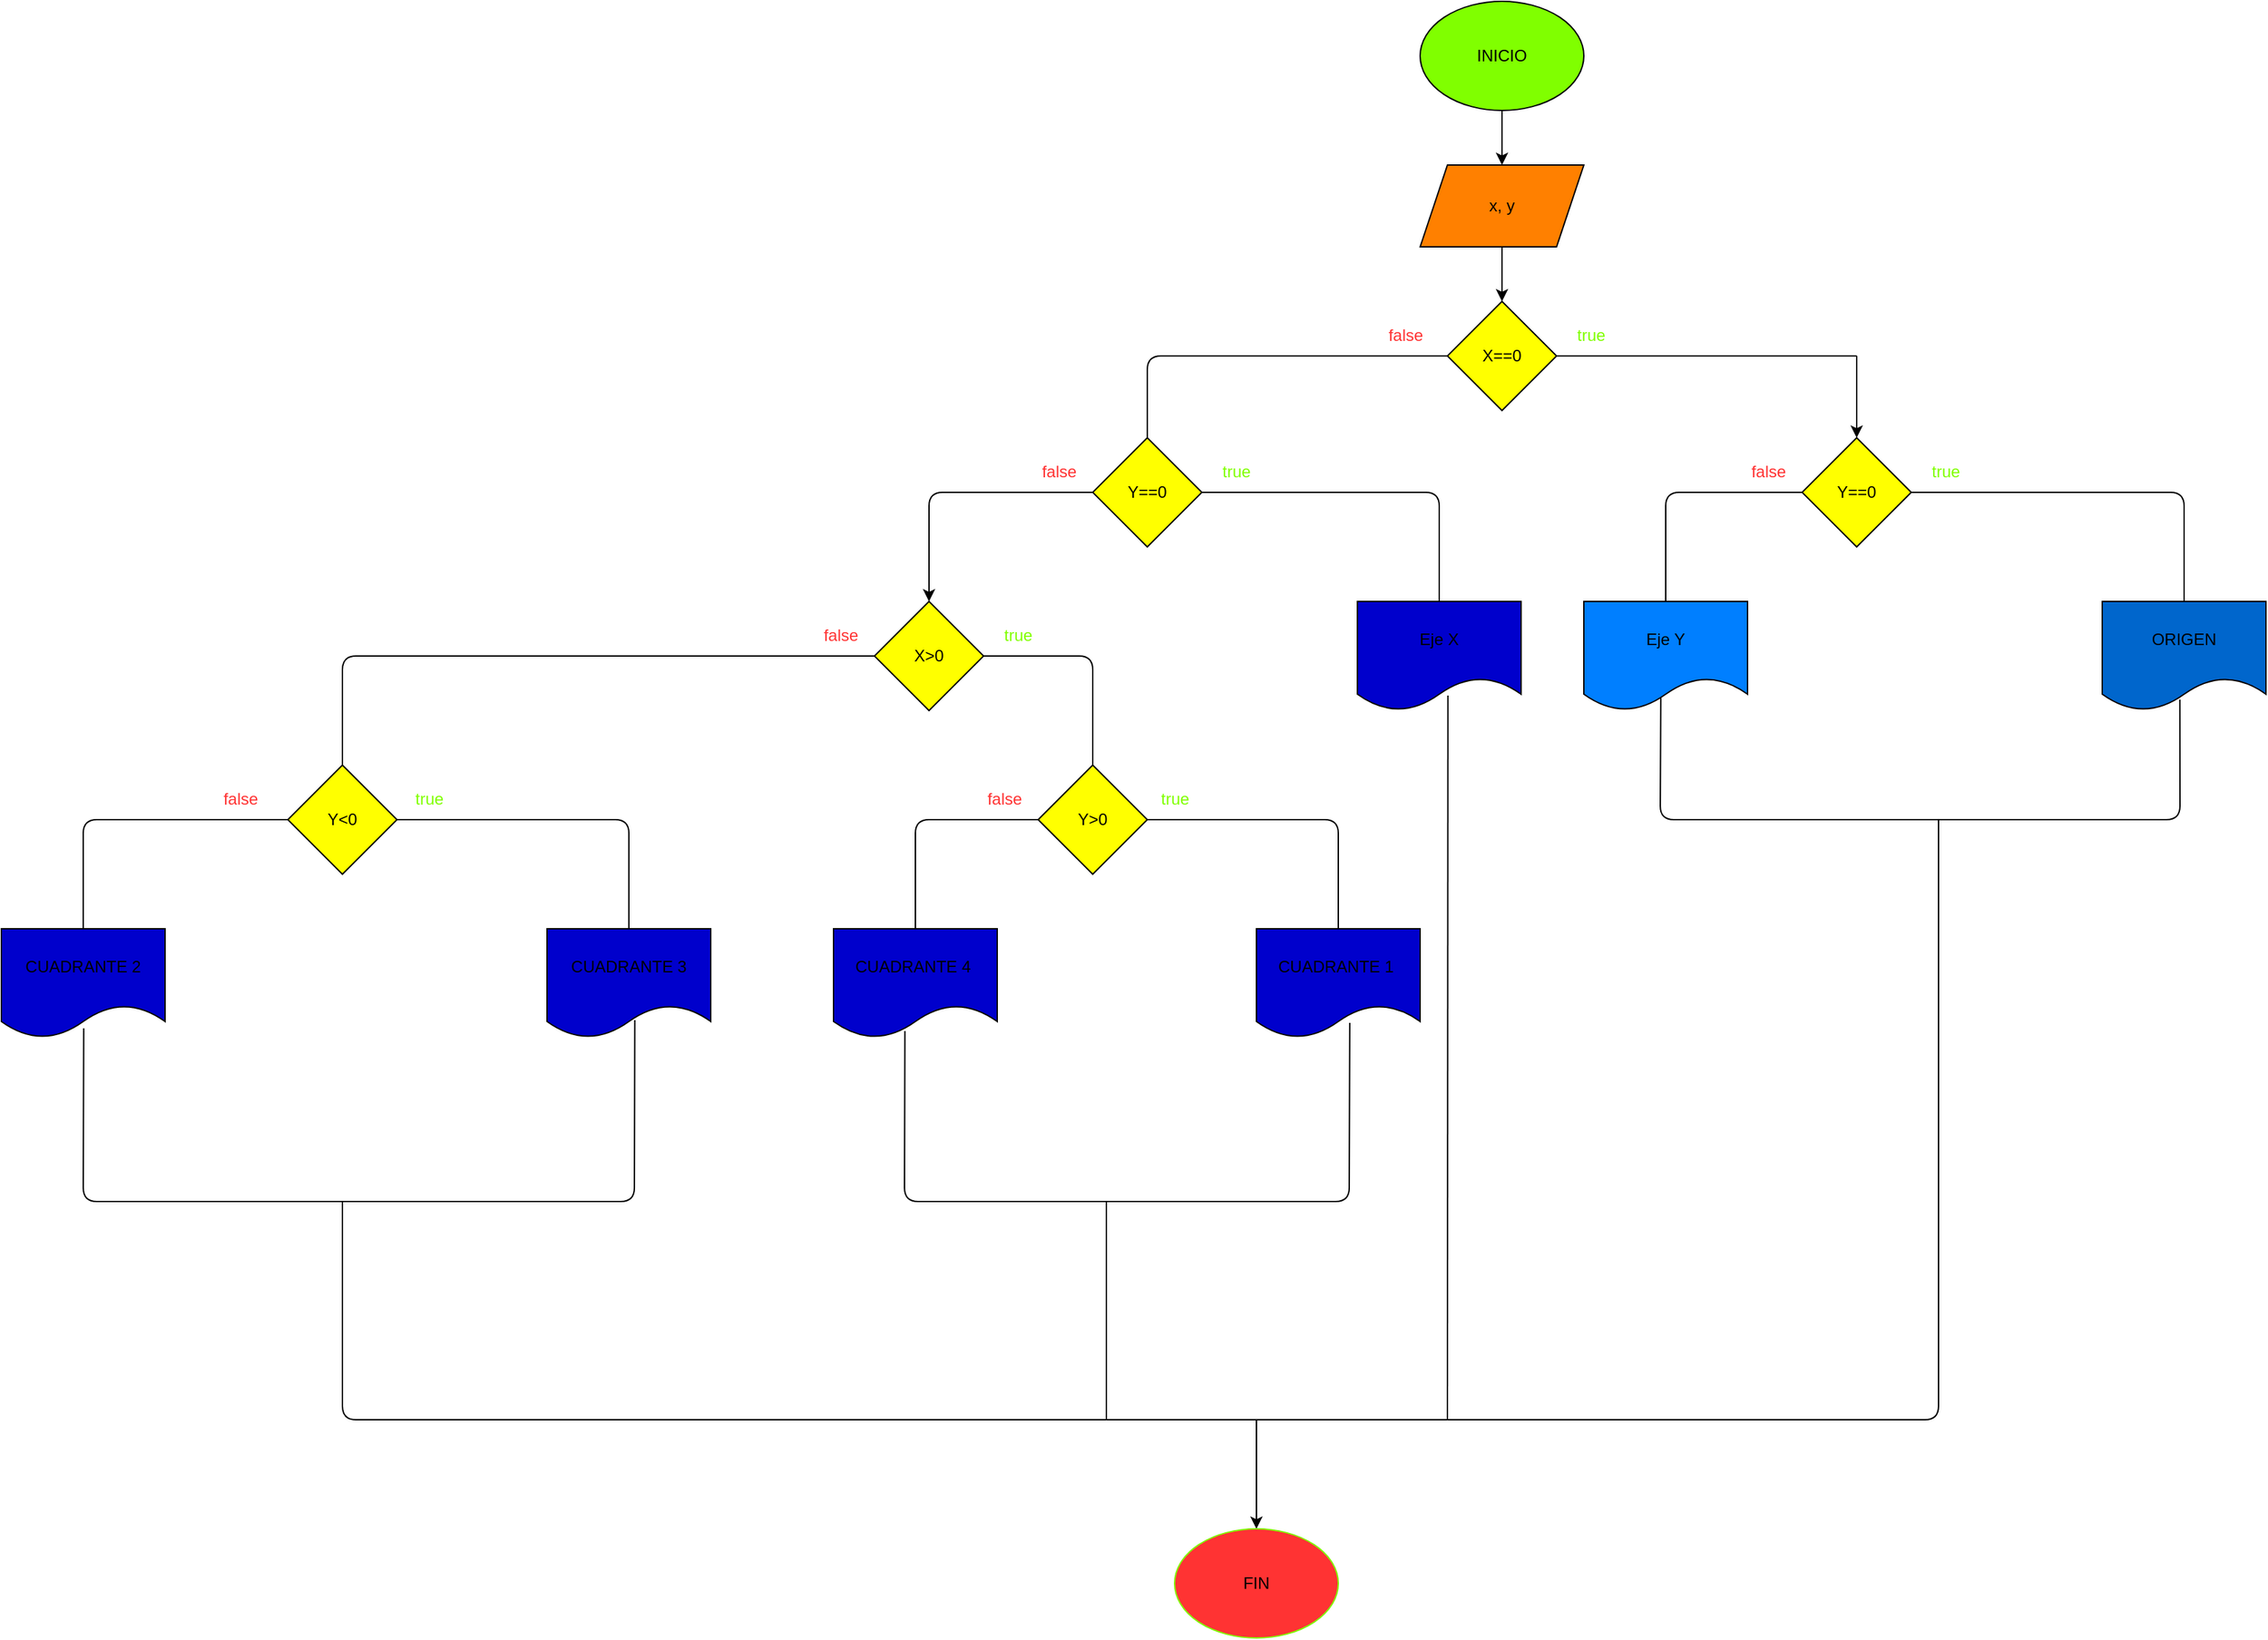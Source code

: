 <mxfile>
    <diagram id="IZLXDAtfRVMS_GbY68Vi" name="Página-1">
        <mxGraphModel dx="1927" dy="626" grid="1" gridSize="10" guides="1" tooltips="1" connect="1" arrows="1" fold="1" page="1" pageScale="1" pageWidth="827" pageHeight="1169" math="0" shadow="0">
            <root>
                <mxCell id="0"/>
                <mxCell id="1" parent="0"/>
                <mxCell id="5" value="" style="edgeStyle=none;html=1;" parent="1" source="3" target="4" edge="1">
                    <mxGeometry relative="1" as="geometry"/>
                </mxCell>
                <mxCell id="3" value="INICIO" style="ellipse;whiteSpace=wrap;html=1;fillColor=#80FF00;" parent="1" vertex="1">
                    <mxGeometry x="400" width="120" height="80" as="geometry"/>
                </mxCell>
                <mxCell id="7" value="" style="edgeStyle=none;html=1;" edge="1" parent="1" source="4" target="6">
                    <mxGeometry relative="1" as="geometry"/>
                </mxCell>
                <mxCell id="4" value="x, y" style="shape=parallelogram;perimeter=parallelogramPerimeter;whiteSpace=wrap;html=1;fixedSize=1;fillColor=#FF8000;" parent="1" vertex="1">
                    <mxGeometry x="400" y="120" width="120" height="60" as="geometry"/>
                </mxCell>
                <mxCell id="6" value="&lt;font color=&quot;#000000&quot;&gt;X==0&lt;/font&gt;" style="rhombus;whiteSpace=wrap;html=1;fillColor=#FFFF00;" vertex="1" parent="1">
                    <mxGeometry x="420" y="220" width="80" height="80" as="geometry"/>
                </mxCell>
                <mxCell id="10" value="Y==0" style="rhombus;whiteSpace=wrap;html=1;fontColor=#000000;fillColor=#FFFF00;" vertex="1" parent="1">
                    <mxGeometry x="680" y="320" width="80" height="80" as="geometry"/>
                </mxCell>
                <mxCell id="14" value="" style="endArrow=none;html=1;exitX=1;exitY=0.5;exitDx=0;exitDy=0;" edge="1" parent="1" source="6">
                    <mxGeometry width="50" height="50" relative="1" as="geometry">
                        <mxPoint x="390" y="300" as="sourcePoint"/>
                        <mxPoint x="720" y="260" as="targetPoint"/>
                    </mxGeometry>
                </mxCell>
                <mxCell id="15" value="" style="endArrow=classic;html=1;" edge="1" parent="1" target="10">
                    <mxGeometry width="50" height="50" relative="1" as="geometry">
                        <mxPoint x="720" y="260" as="sourcePoint"/>
                        <mxPoint x="440" y="250" as="targetPoint"/>
                    </mxGeometry>
                </mxCell>
                <mxCell id="18" value="ORIGEN" style="shape=document;whiteSpace=wrap;html=1;boundedLbl=1;fontColor=#000000;fillColor=#0066CC;" vertex="1" parent="1">
                    <mxGeometry x="900" y="440" width="120" height="80" as="geometry"/>
                </mxCell>
                <mxCell id="21" value="Eje Y" style="shape=document;whiteSpace=wrap;html=1;boundedLbl=1;fontColor=#000000;fillColor=#007FFF;" vertex="1" parent="1">
                    <mxGeometry x="520" y="440" width="120" height="80" as="geometry"/>
                </mxCell>
                <mxCell id="22" value="true" style="text;html=1;align=center;verticalAlign=middle;resizable=0;points=[];autosize=1;strokeColor=none;fontColor=#80FF00;" vertex="1" parent="1">
                    <mxGeometry x="505" y="230" width="40" height="30" as="geometry"/>
                </mxCell>
                <mxCell id="23" value="&lt;font color=&quot;#000000&quot;&gt;Y==0&lt;/font&gt;" style="rhombus;whiteSpace=wrap;html=1;gradientColor=none;fillColor=#FFFF00;" vertex="1" parent="1">
                    <mxGeometry x="160" y="320" width="80" height="80" as="geometry"/>
                </mxCell>
                <mxCell id="25" value="Eje X" style="shape=document;whiteSpace=wrap;html=1;boundedLbl=1;fontColor=#000000;fillColor=#0000CC;" vertex="1" parent="1">
                    <mxGeometry x="354" y="440" width="120" height="80" as="geometry"/>
                </mxCell>
                <mxCell id="28" value="" style="endArrow=classic;html=1;fontColor=#ffffff;exitX=0;exitY=0.5;exitDx=0;exitDy=0;entryX=0.5;entryY=0;entryDx=0;entryDy=0;" edge="1" parent="1" source="23" target="34">
                    <mxGeometry width="50" height="50" relative="1" as="geometry">
                        <mxPoint x="270" y="360" as="sourcePoint"/>
                        <mxPoint x="-40" y="440" as="targetPoint"/>
                        <Array as="points">
                            <mxPoint x="40" y="360"/>
                        </Array>
                    </mxGeometry>
                </mxCell>
                <mxCell id="29" value="" style="endArrow=none;html=1;fontColor=#ffffff;exitX=0.47;exitY=0.885;exitDx=0;exitDy=0;exitPerimeter=0;" edge="1" parent="1" source="21">
                    <mxGeometry width="50" height="50" relative="1" as="geometry">
                        <mxPoint x="600" y="550" as="sourcePoint"/>
                        <mxPoint x="770" y="600" as="targetPoint"/>
                        <Array as="points">
                            <mxPoint x="576" y="600"/>
                        </Array>
                    </mxGeometry>
                </mxCell>
                <mxCell id="30" value="" style="endArrow=none;html=1;fontColor=#ffffff;entryX=0.474;entryY=0.9;entryDx=0;entryDy=0;entryPerimeter=0;" edge="1" parent="1" target="18">
                    <mxGeometry width="50" height="50" relative="1" as="geometry">
                        <mxPoint x="770" y="600" as="sourcePoint"/>
                        <mxPoint x="650" y="500" as="targetPoint"/>
                        <Array as="points">
                            <mxPoint x="957" y="600"/>
                        </Array>
                    </mxGeometry>
                </mxCell>
                <mxCell id="34" value="X&amp;gt;0" style="rhombus;whiteSpace=wrap;html=1;fontColor=#000000;fillColor=#FFFF00;" vertex="1" parent="1">
                    <mxGeometry y="440" width="80" height="80" as="geometry"/>
                </mxCell>
                <mxCell id="36" value="" style="endArrow=none;html=1;fontColor=#ffffff;entryX=0;entryY=0.5;entryDx=0;entryDy=0;exitX=0.5;exitY=0;exitDx=0;exitDy=0;" edge="1" parent="1" source="23" target="6">
                    <mxGeometry width="50" height="50" relative="1" as="geometry">
                        <mxPoint x="330" y="480" as="sourcePoint"/>
                        <mxPoint x="380" y="430" as="targetPoint"/>
                        <Array as="points">
                            <mxPoint x="200" y="260"/>
                        </Array>
                    </mxGeometry>
                </mxCell>
                <mxCell id="37" value="" style="endArrow=none;html=1;fontColor=#ffffff;entryX=0;entryY=0.5;entryDx=0;entryDy=0;exitX=0.5;exitY=0;exitDx=0;exitDy=0;" edge="1" parent="1" source="21" target="10">
                    <mxGeometry width="50" height="50" relative="1" as="geometry">
                        <mxPoint x="590" y="430" as="sourcePoint"/>
                        <mxPoint x="380" y="430" as="targetPoint"/>
                        <Array as="points">
                            <mxPoint x="580" y="360"/>
                        </Array>
                    </mxGeometry>
                </mxCell>
                <mxCell id="38" value="" style="endArrow=none;html=1;fontColor=#ffffff;entryX=0.5;entryY=0;entryDx=0;entryDy=0;exitX=1;exitY=0.5;exitDx=0;exitDy=0;" edge="1" parent="1" source="10" target="18">
                    <mxGeometry width="50" height="50" relative="1" as="geometry">
                        <mxPoint x="330" y="480" as="sourcePoint"/>
                        <mxPoint x="380" y="430" as="targetPoint"/>
                        <Array as="points">
                            <mxPoint x="960" y="360"/>
                        </Array>
                    </mxGeometry>
                </mxCell>
                <mxCell id="39" value="" style="endArrow=none;html=1;fontColor=#ffffff;exitX=1;exitY=0.5;exitDx=0;exitDy=0;" edge="1" parent="1" source="34">
                    <mxGeometry width="50" height="50" relative="1" as="geometry">
                        <mxPoint x="250" y="480" as="sourcePoint"/>
                        <mxPoint x="160" y="560" as="targetPoint"/>
                        <Array as="points">
                            <mxPoint x="160" y="480"/>
                        </Array>
                    </mxGeometry>
                </mxCell>
                <mxCell id="48" value="&lt;font color=&quot;#000000&quot;&gt;Y&amp;gt;0&lt;/font&gt;" style="rhombus;whiteSpace=wrap;html=1;fillColor=#FFFF00;" vertex="1" parent="1">
                    <mxGeometry x="120" y="560" width="80" height="80" as="geometry"/>
                </mxCell>
                <mxCell id="49" value="CUADRANTE 1&amp;nbsp;" style="shape=document;whiteSpace=wrap;html=1;boundedLbl=1;fontColor=#000000;fillColor=#0000CC;" vertex="1" parent="1">
                    <mxGeometry x="280" y="680" width="120" height="80" as="geometry"/>
                </mxCell>
                <mxCell id="50" value="CUADRANTE 4&amp;nbsp;" style="shape=document;whiteSpace=wrap;html=1;boundedLbl=1;fontColor=#000000;fillColor=#0000CC;" vertex="1" parent="1">
                    <mxGeometry x="-30" y="680" width="120" height="80" as="geometry"/>
                </mxCell>
                <mxCell id="51" value="" style="endArrow=none;html=1;fontColor=#ffffff;entryX=0;entryY=0.5;entryDx=0;entryDy=0;exitX=0.5;exitY=0;exitDx=0;exitDy=0;" edge="1" parent="1" source="50" target="48">
                    <mxGeometry width="50" height="50" relative="1" as="geometry">
                        <mxPoint x="20" y="610" as="sourcePoint"/>
                        <mxPoint x="70" y="560" as="targetPoint"/>
                        <Array as="points">
                            <mxPoint x="30" y="600"/>
                        </Array>
                    </mxGeometry>
                </mxCell>
                <mxCell id="52" value="" style="endArrow=none;html=1;fontColor=#ffffff;entryX=1;entryY=0.5;entryDx=0;entryDy=0;exitX=0.5;exitY=0;exitDx=0;exitDy=0;" edge="1" parent="1" source="49" target="48">
                    <mxGeometry width="50" height="50" relative="1" as="geometry">
                        <mxPoint x="20" y="610" as="sourcePoint"/>
                        <mxPoint x="70" y="560" as="targetPoint"/>
                        <Array as="points">
                            <mxPoint x="340" y="600"/>
                        </Array>
                    </mxGeometry>
                </mxCell>
                <mxCell id="53" value="&lt;font color=&quot;#000000&quot;&gt;Y&amp;lt;0&lt;/font&gt;" style="rhombus;whiteSpace=wrap;html=1;fillColor=#FFFF00;" vertex="1" parent="1">
                    <mxGeometry x="-430" y="560" width="80" height="80" as="geometry"/>
                </mxCell>
                <mxCell id="54" value="" style="endArrow=none;html=1;fontColor=#ffffff;entryX=0;entryY=0.5;entryDx=0;entryDy=0;exitX=0.5;exitY=0;exitDx=0;exitDy=0;" edge="1" parent="1" source="53" target="34">
                    <mxGeometry width="50" height="50" relative="1" as="geometry">
                        <mxPoint x="-260" y="550" as="sourcePoint"/>
                        <mxPoint x="-210" y="500" as="targetPoint"/>
                        <Array as="points">
                            <mxPoint x="-390" y="480"/>
                            <mxPoint x="-150" y="480"/>
                        </Array>
                    </mxGeometry>
                </mxCell>
                <mxCell id="55" value="" style="endArrow=none;html=1;fontColor=#ffffff;entryX=0.5;entryY=0;entryDx=0;entryDy=0;exitX=1;exitY=0.5;exitDx=0;exitDy=0;" edge="1" parent="1" source="23" target="25">
                    <mxGeometry width="50" height="50" relative="1" as="geometry">
                        <mxPoint x="430" y="550" as="sourcePoint"/>
                        <mxPoint x="480" y="500" as="targetPoint"/>
                        <Array as="points">
                            <mxPoint x="414" y="360"/>
                        </Array>
                    </mxGeometry>
                </mxCell>
                <mxCell id="59" value="CUADRANTE 3" style="shape=document;whiteSpace=wrap;html=1;boundedLbl=1;fontColor=#000000;fillColor=#0000CC;" vertex="1" parent="1">
                    <mxGeometry x="-240" y="680" width="120" height="80" as="geometry"/>
                </mxCell>
                <mxCell id="60" value="" style="endArrow=none;html=1;fontColor=#ffffff;entryX=0.5;entryY=0;entryDx=0;entryDy=0;exitX=1;exitY=0.5;exitDx=0;exitDy=0;" edge="1" parent="1" source="53" target="59">
                    <mxGeometry width="50" height="50" relative="1" as="geometry">
                        <mxPoint x="-370" y="730" as="sourcePoint"/>
                        <mxPoint x="-320" y="680" as="targetPoint"/>
                        <Array as="points">
                            <mxPoint x="-180" y="600"/>
                        </Array>
                    </mxGeometry>
                </mxCell>
                <mxCell id="62" value="CUADRANTE 2" style="shape=document;whiteSpace=wrap;html=1;boundedLbl=1;fontColor=#000000;fillColor=#0000CC;" vertex="1" parent="1">
                    <mxGeometry x="-640" y="680" width="120" height="80" as="geometry"/>
                </mxCell>
                <mxCell id="63" value="" style="endArrow=none;html=1;fontColor=#ffffff;exitX=0.5;exitY=0;exitDx=0;exitDy=0;entryX=0;entryY=0.5;entryDx=0;entryDy=0;" edge="1" parent="1" source="62" target="53">
                    <mxGeometry width="50" height="50" relative="1" as="geometry">
                        <mxPoint x="-370" y="730" as="sourcePoint"/>
                        <mxPoint x="-320" y="680" as="targetPoint"/>
                        <Array as="points">
                            <mxPoint x="-580" y="600"/>
                        </Array>
                    </mxGeometry>
                </mxCell>
                <mxCell id="64" value="" style="endArrow=none;html=1;fontColor=#ffffff;exitX=0.503;exitY=0.913;exitDx=0;exitDy=0;exitPerimeter=0;entryX=0.536;entryY=0.838;entryDx=0;entryDy=0;entryPerimeter=0;" edge="1" parent="1" source="62" target="59">
                    <mxGeometry width="50" height="50" relative="1" as="geometry">
                        <mxPoint x="-160" y="870" as="sourcePoint"/>
                        <mxPoint x="-110" y="820" as="targetPoint"/>
                        <Array as="points">
                            <mxPoint x="-580" y="880"/>
                            <mxPoint x="-380" y="880"/>
                            <mxPoint x="-176" y="880"/>
                        </Array>
                    </mxGeometry>
                </mxCell>
                <mxCell id="65" value="" style="endArrow=none;html=1;fontColor=#ffffff;exitX=0.436;exitY=0.938;exitDx=0;exitDy=0;exitPerimeter=0;entryX=0.57;entryY=0.863;entryDx=0;entryDy=0;entryPerimeter=0;" edge="1" parent="1" source="50" target="49">
                    <mxGeometry width="50" height="50" relative="1" as="geometry">
                        <mxPoint x="170" y="870" as="sourcePoint"/>
                        <mxPoint x="220" y="820" as="targetPoint"/>
                        <Array as="points">
                            <mxPoint x="22" y="880"/>
                            <mxPoint x="200" y="880"/>
                            <mxPoint x="348" y="880"/>
                        </Array>
                    </mxGeometry>
                </mxCell>
                <mxCell id="66" value="" style="endArrow=none;html=1;fontColor=#ffffff;" edge="1" parent="1">
                    <mxGeometry width="50" height="50" relative="1" as="geometry">
                        <mxPoint x="-390" y="880" as="sourcePoint"/>
                        <mxPoint x="780" y="600" as="targetPoint"/>
                        <Array as="points">
                            <mxPoint x="-390" y="1040"/>
                            <mxPoint x="100" y="1040"/>
                            <mxPoint x="780" y="1040"/>
                        </Array>
                    </mxGeometry>
                </mxCell>
                <mxCell id="67" value="" style="endArrow=none;html=1;fontColor=#ffffff;entryX=0.553;entryY=0.863;entryDx=0;entryDy=0;entryPerimeter=0;" edge="1" parent="1" target="25">
                    <mxGeometry width="50" height="50" relative="1" as="geometry">
                        <mxPoint x="420" y="1040" as="sourcePoint"/>
                        <mxPoint x="400" y="610" as="targetPoint"/>
                    </mxGeometry>
                </mxCell>
                <mxCell id="68" value="" style="endArrow=none;html=1;fontColor=#ffffff;" edge="1" parent="1">
                    <mxGeometry width="50" height="50" relative="1" as="geometry">
                        <mxPoint x="170" y="880" as="sourcePoint"/>
                        <mxPoint x="170" y="1040" as="targetPoint"/>
                    </mxGeometry>
                </mxCell>
                <mxCell id="69" value="false" style="text;html=1;align=center;verticalAlign=middle;resizable=0;points=[];autosize=1;fontColor=#FF3333;" vertex="1" parent="1">
                    <mxGeometry x="363.5" y="230" width="50" height="30" as="geometry"/>
                </mxCell>
                <mxCell id="70" value="false" style="text;html=1;align=center;verticalAlign=middle;resizable=0;points=[];autosize=1;strokeColor=none;fillColor=none;fontColor=#FF3333;" vertex="1" parent="1">
                    <mxGeometry x="630" y="330" width="50" height="30" as="geometry"/>
                </mxCell>
                <mxCell id="71" value="&lt;font color=&quot;#80ff00&quot;&gt;true&lt;/font&gt;" style="text;html=1;align=center;verticalAlign=middle;resizable=0;points=[];autosize=1;strokeColor=none;fillColor=none;fontColor=#FF3333;" vertex="1" parent="1">
                    <mxGeometry x="765" y="330" width="40" height="30" as="geometry"/>
                </mxCell>
                <mxCell id="72" value="true" style="text;html=1;align=center;verticalAlign=middle;resizable=0;points=[];autosize=1;strokeColor=none;fillColor=none;fontColor=#80FF00;" vertex="1" parent="1">
                    <mxGeometry x="245" y="330" width="40" height="30" as="geometry"/>
                </mxCell>
                <mxCell id="73" value="true" style="text;html=1;align=center;verticalAlign=middle;resizable=0;points=[];autosize=1;strokeColor=none;fillColor=none;fontColor=#80FF00;" vertex="1" parent="1">
                    <mxGeometry x="85" y="450" width="40" height="30" as="geometry"/>
                </mxCell>
                <mxCell id="74" value="true" style="text;html=1;align=center;verticalAlign=middle;resizable=0;points=[];autosize=1;strokeColor=none;fillColor=none;fontColor=#80FF00;" vertex="1" parent="1">
                    <mxGeometry x="200" y="570" width="40" height="30" as="geometry"/>
                </mxCell>
                <mxCell id="75" value="true&amp;nbsp;" style="text;html=1;align=center;verticalAlign=middle;resizable=0;points=[];autosize=1;strokeColor=none;fillColor=none;fontColor=#80FF00;" vertex="1" parent="1">
                    <mxGeometry x="-350" y="570" width="50" height="30" as="geometry"/>
                </mxCell>
                <mxCell id="77" value="&lt;font color=&quot;#ff3333&quot;&gt;false&lt;/font&gt;" style="text;html=1;align=center;verticalAlign=middle;resizable=0;points=[];autosize=1;strokeColor=none;fillColor=none;fontColor=#80FF00;" vertex="1" parent="1">
                    <mxGeometry x="-490" y="570" width="50" height="30" as="geometry"/>
                </mxCell>
                <mxCell id="79" value="false" style="text;html=1;align=center;verticalAlign=middle;resizable=0;points=[];autosize=1;strokeColor=none;fillColor=none;fontColor=#FF3333;" vertex="1" parent="1">
                    <mxGeometry x="-50" y="450" width="50" height="30" as="geometry"/>
                </mxCell>
                <mxCell id="80" value="false" style="text;html=1;align=center;verticalAlign=middle;resizable=0;points=[];autosize=1;strokeColor=none;fillColor=none;fontColor=#FF3333;" vertex="1" parent="1">
                    <mxGeometry x="70" y="570" width="50" height="30" as="geometry"/>
                </mxCell>
                <mxCell id="81" value="false" style="text;html=1;align=center;verticalAlign=middle;resizable=0;points=[];autosize=1;strokeColor=none;fillColor=none;fontColor=#FF3333;" vertex="1" parent="1">
                    <mxGeometry x="110" y="330" width="50" height="30" as="geometry"/>
                </mxCell>
                <mxCell id="82" value="" style="endArrow=classic;html=1;fontColor=#000000;" edge="1" parent="1">
                    <mxGeometry width="50" height="50" relative="1" as="geometry">
                        <mxPoint x="280" y="1040" as="sourcePoint"/>
                        <mxPoint x="280" y="1120" as="targetPoint"/>
                    </mxGeometry>
                </mxCell>
                <mxCell id="83" value="FIN" style="ellipse;whiteSpace=wrap;html=1;strokeColor=#80FF00;fontColor=#000000;fillColor=#FF3333;gradientColor=none;labelBorderColor=none;" vertex="1" parent="1">
                    <mxGeometry x="220" y="1120" width="120" height="80" as="geometry"/>
                </mxCell>
            </root>
        </mxGraphModel>
    </diagram>
</mxfile>
